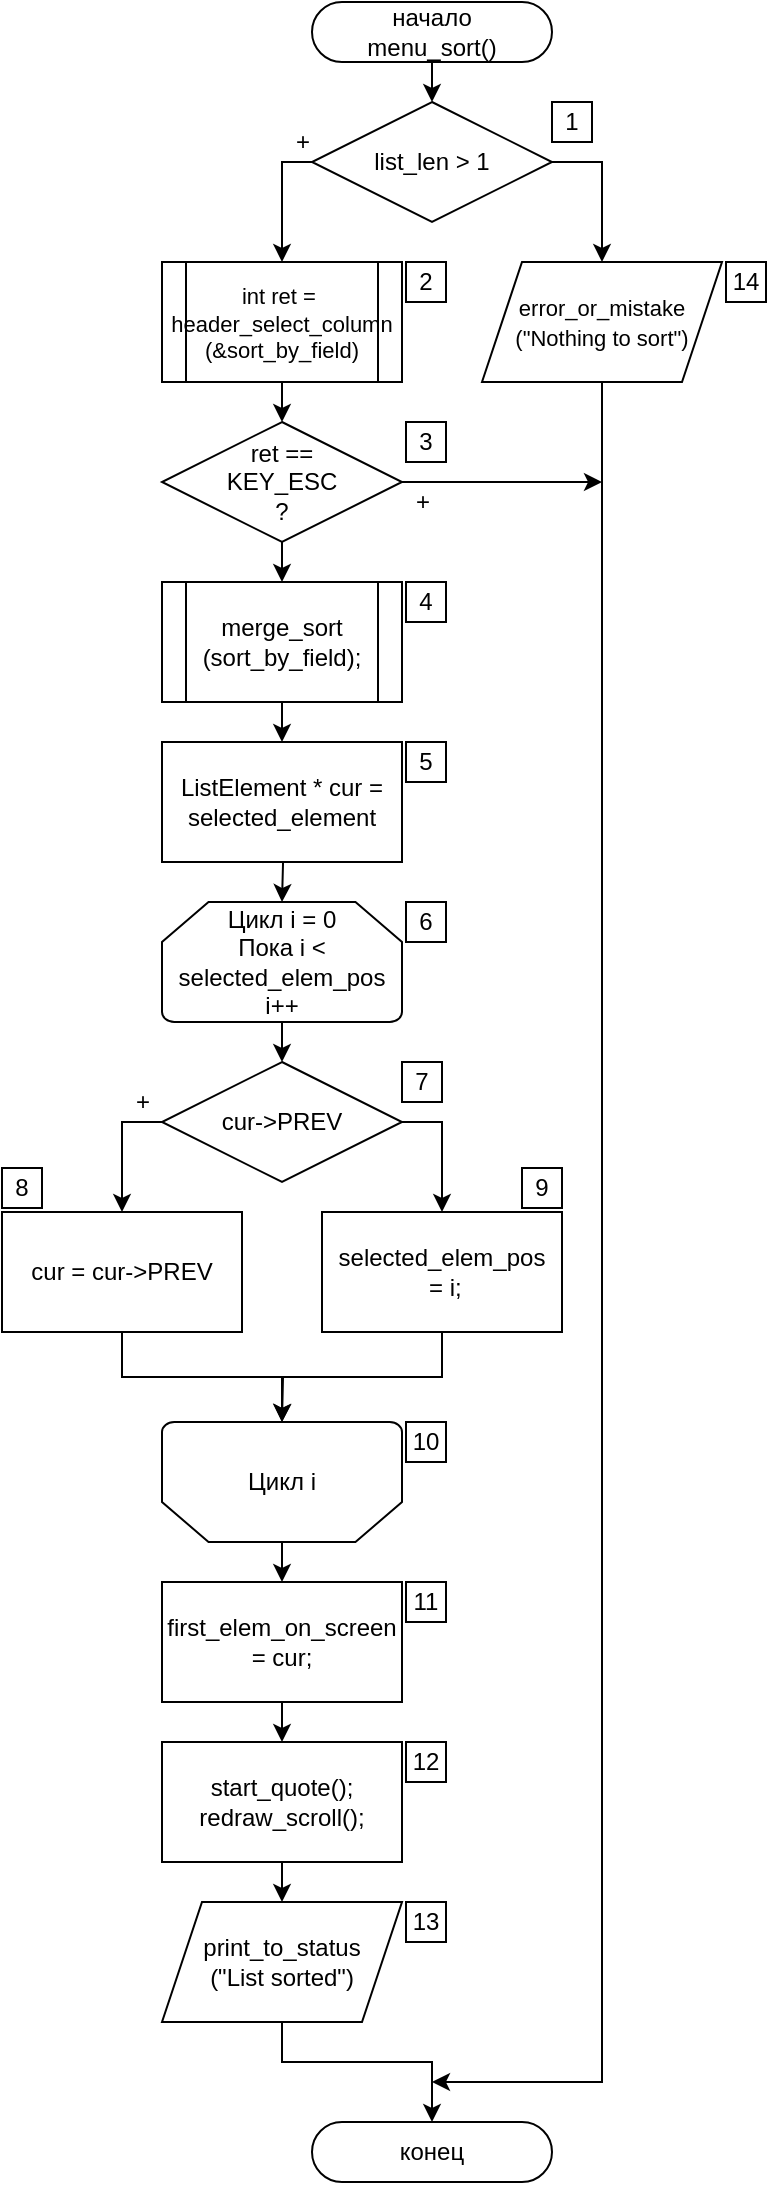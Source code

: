 <mxfile compressed="false" version="13.9.9" type="device">
  <diagram id="uBbau7ussQgPSl02ERnx" name="Page-1">
    <mxGraphModel dx="727" dy="507" grid="1" gridSize="10" guides="1" tooltips="1" connect="1" arrows="1" fold="1" page="1" pageScale="1" pageWidth="827" pageHeight="1169" math="0" shadow="0" extFonts="Permanent Marker^https://fonts.googleapis.com/css?family=Permanent+Marker">
      <root>
        <mxCell id="0" />
        <mxCell id="1" parent="0" />
        <mxCell id="85" value="начало&lt;br&gt;menu_sort()" style="rounded=1;whiteSpace=wrap;html=1;arcSize=50;" parent="1" vertex="1">
          <mxGeometry x="175" width="120" height="30" as="geometry" />
        </mxCell>
        <mxCell id="86" value="конец" style="rounded=1;whiteSpace=wrap;html=1;arcSize=50;" parent="1" vertex="1">
          <mxGeometry x="175" y="1060" width="120" height="30" as="geometry" />
        </mxCell>
        <mxCell id="FX5USpD3Y5UB3HsRMDVC-103" style="edgeStyle=orthogonalEdgeStyle;rounded=0;orthogonalLoop=1;jettySize=auto;html=1;exitX=0;exitY=0.5;exitDx=0;exitDy=0;entryX=0.5;entryY=0;entryDx=0;entryDy=0;" edge="1" parent="1" source="84" target="FX5USpD3Y5UB3HsRMDVC-100">
          <mxGeometry relative="1" as="geometry">
            <Array as="points">
              <mxPoint x="160" y="80" />
            </Array>
          </mxGeometry>
        </mxCell>
        <mxCell id="84" value="list_len &gt; 1" style="rhombus;whiteSpace=wrap;html=1;rounded=0;" parent="1" vertex="1">
          <mxGeometry x="175" y="50" width="120" height="60" as="geometry" />
        </mxCell>
        <mxCell id="82" value="start_quote();&lt;br&gt;redraw_scroll();" style="rounded=0;whiteSpace=wrap;html=1;" parent="1" vertex="1">
          <mxGeometry x="100" y="870" width="120" height="60" as="geometry" />
        </mxCell>
        <mxCell id="80" value="Цикл i = 0&lt;br&gt;Пока i &amp;lt; selected_elem_pos&lt;br&gt;i++" style="strokeWidth=1;html=1;shape=mxgraph.flowchart.loop_limit;whiteSpace=wrap;flipV=0;" parent="1" vertex="1">
          <mxGeometry x="100" y="450" width="120" height="60" as="geometry" />
        </mxCell>
        <mxCell id="NEWjkikj3mWQ4auYnJrf-129" style="edgeStyle=orthogonalEdgeStyle;rounded=0;orthogonalLoop=1;jettySize=auto;html=1;exitX=0.5;exitY=0;exitDx=0;exitDy=0;exitPerimeter=0;entryX=0.5;entryY=0;entryDx=0;entryDy=0;" parent="1" source="81" target="NEWjkikj3mWQ4auYnJrf-127" edge="1">
          <mxGeometry relative="1" as="geometry" />
        </mxCell>
        <mxCell id="81" value="Цикл i" style="strokeWidth=1;html=1;shape=mxgraph.flowchart.loop_limit;whiteSpace=wrap;flipV=1;" parent="1" vertex="1">
          <mxGeometry x="100" y="710" width="120" height="60" as="geometry" />
        </mxCell>
        <mxCell id="NEWjkikj3mWQ4auYnJrf-120" style="edgeStyle=orthogonalEdgeStyle;rounded=0;orthogonalLoop=1;jettySize=auto;html=1;exitX=0;exitY=0.5;exitDx=0;exitDy=0;entryX=0.5;entryY=0;entryDx=0;entryDy=0;" parent="1" source="79" target="78" edge="1">
          <mxGeometry relative="1" as="geometry" />
        </mxCell>
        <mxCell id="NEWjkikj3mWQ4auYnJrf-123" style="edgeStyle=orthogonalEdgeStyle;rounded=0;orthogonalLoop=1;jettySize=auto;html=1;exitX=1;exitY=0.5;exitDx=0;exitDy=0;entryX=0.5;entryY=0;entryDx=0;entryDy=0;" parent="1" source="79" target="77" edge="1">
          <mxGeometry relative="1" as="geometry" />
        </mxCell>
        <mxCell id="79" value="cur-&amp;gt;PREV" style="rhombus;whiteSpace=wrap;html=1;rounded=0;" parent="1" vertex="1">
          <mxGeometry x="100" y="530" width="120" height="60" as="geometry" />
        </mxCell>
        <mxCell id="NEWjkikj3mWQ4auYnJrf-122" style="edgeStyle=orthogonalEdgeStyle;rounded=0;orthogonalLoop=1;jettySize=auto;html=1;exitX=0.5;exitY=1;exitDx=0;exitDy=0;entryX=0.5;entryY=1;entryDx=0;entryDy=0;entryPerimeter=0;" parent="1" source="77" target="81" edge="1">
          <mxGeometry relative="1" as="geometry" />
        </mxCell>
        <mxCell id="77" value="&lt;font style=&quot;font-size: 12px&quot;&gt;selected_elem_pos&lt;br&gt;&amp;nbsp;= i;&lt;/font&gt;" style="rounded=0;whiteSpace=wrap;html=1;" parent="1" vertex="1">
          <mxGeometry x="180" y="605" width="120" height="60" as="geometry" />
        </mxCell>
        <mxCell id="NEWjkikj3mWQ4auYnJrf-124" style="edgeStyle=orthogonalEdgeStyle;rounded=0;orthogonalLoop=1;jettySize=auto;html=1;exitX=0.5;exitY=1;exitDx=0;exitDy=0;" parent="1" source="78" edge="1">
          <mxGeometry relative="1" as="geometry">
            <mxPoint x="160" y="710" as="targetPoint" />
          </mxGeometry>
        </mxCell>
        <mxCell id="78" value="cur = cur-&gt;PREV" style="rounded=0;whiteSpace=wrap;html=1;" parent="1" vertex="1">
          <mxGeometry x="20" y="605" width="120" height="60" as="geometry" />
        </mxCell>
        <mxCell id="92" style="edgeStyle=orthogonalEdgeStyle;rounded=0;orthogonalLoop=1;jettySize=auto;html=1;exitX=0.5;exitY=1;exitDx=0;exitDy=0;entryX=0.5;entryY=0;entryDx=0;entryDy=0;" parent="1" source="80" target="79" edge="1">
          <mxGeometry relative="1" as="geometry" />
        </mxCell>
        <mxCell id="-gNTLm-r7lpnNoVX5Ugm-108" style="edgeStyle=orthogonalEdgeStyle;rounded=0;orthogonalLoop=1;jettySize=auto;html=1;exitX=0.5;exitY=1;exitDx=0;exitDy=0;entryX=0.5;entryY=0;entryDx=0;entryDy=0;endSize=6;" parent="1" source="76" target="-gNTLm-r7lpnNoVX5Ugm-107" edge="1">
          <mxGeometry relative="1" as="geometry" />
        </mxCell>
        <mxCell id="76" value="merge_sort&lt;br&gt;(sort_by_field);" style="shape=process;whiteSpace=wrap;html=1;backgroundOutline=1;fontFamily=Helvetica;fontSize=12;fontColor=#000000;align=center;strokeColor=#000000;fillColor=#ffffff;" parent="1" vertex="1">
          <mxGeometry x="100" y="290" width="120" height="60" as="geometry" />
        </mxCell>
        <mxCell id="94" style="edgeStyle=orthogonalEdgeStyle;rounded=0;orthogonalLoop=1;jettySize=auto;html=1;exitX=0.5;exitY=1;exitDx=0;exitDy=0;entryX=0.5;entryY=0;entryDx=0;entryDy=0;" parent="1" target="80" edge="1">
          <mxGeometry relative="1" as="geometry">
            <mxPoint x="160" y="410" as="sourcePoint" />
          </mxGeometry>
        </mxCell>
        <mxCell id="-gNTLm-r7lpnNoVX5Ugm-100" style="edgeStyle=orthogonalEdgeStyle;rounded=0;orthogonalLoop=1;jettySize=auto;html=1;exitX=0.5;exitY=1;exitDx=0;exitDy=0;entryX=0.5;entryY=0;entryDx=0;entryDy=0;" parent="1" source="75" target="76" edge="1">
          <mxGeometry relative="1" as="geometry" />
        </mxCell>
        <mxCell id="FX5USpD3Y5UB3HsRMDVC-102" style="edgeStyle=orthogonalEdgeStyle;rounded=0;orthogonalLoop=1;jettySize=auto;html=1;exitX=1;exitY=0.5;exitDx=0;exitDy=0;" edge="1" parent="1" source="75">
          <mxGeometry relative="1" as="geometry">
            <mxPoint x="320" y="240" as="targetPoint" />
          </mxGeometry>
        </mxCell>
        <mxCell id="75" value="ret == &lt;br&gt;KEY_ESC&lt;br&gt;?" style="rhombus;whiteSpace=wrap;html=1;rounded=0;" parent="1" vertex="1">
          <mxGeometry x="100" y="210" width="120" height="60" as="geometry" />
        </mxCell>
        <mxCell id="95" style="edgeStyle=orthogonalEdgeStyle;rounded=0;orthogonalLoop=1;jettySize=auto;html=1;exitX=0.5;exitY=1;exitDx=0;exitDy=0;entryX=0.5;entryY=0;entryDx=0;entryDy=0;" parent="1" source="75" edge="1">
          <mxGeometry relative="1" as="geometry" />
        </mxCell>
        <mxCell id="-gNTLm-r7lpnNoVX5Ugm-106" style="edgeStyle=orthogonalEdgeStyle;rounded=0;orthogonalLoop=1;jettySize=auto;html=1;exitX=0.5;exitY=1;exitDx=0;exitDy=0;endSize=6;" parent="1" source="83" edge="1">
          <mxGeometry relative="1" as="geometry">
            <mxPoint x="235" y="1040" as="targetPoint" />
            <Array as="points">
              <mxPoint x="320" y="1040" />
            </Array>
          </mxGeometry>
        </mxCell>
        <mxCell id="83" value="&lt;font style=&quot;font-size: 11px&quot;&gt;error_or_mistake&lt;br&gt;(&quot;Nothing to sort&quot;)&lt;/font&gt;" style="shape=parallelogram;perimeter=parallelogramPerimeter;whiteSpace=wrap;html=1;fixedSize=1;fontFamily=Helvetica;fontSize=12;fontColor=#000000;align=center;strokeColor=#000000;fillColor=#ffffff;" parent="1" vertex="1">
          <mxGeometry x="260" y="130" width="120" height="60" as="geometry" />
        </mxCell>
        <mxCell id="99" style="edgeStyle=orthogonalEdgeStyle;rounded=0;orthogonalLoop=1;jettySize=auto;html=1;exitX=1;exitY=0.5;exitDx=0;exitDy=0;entryX=0.5;entryY=0;entryDx=0;entryDy=0;" parent="1" source="84" target="83" edge="1">
          <mxGeometry relative="1" as="geometry" />
        </mxCell>
        <mxCell id="100" style="edgeStyle=orthogonalEdgeStyle;rounded=0;orthogonalLoop=1;jettySize=auto;html=1;exitX=0.5;exitY=1;exitDx=0;exitDy=0;entryX=0.5;entryY=0;entryDx=0;entryDy=0;" parent="1" source="85" target="84" edge="1">
          <mxGeometry relative="1" as="geometry" />
        </mxCell>
        <mxCell id="-gNTLm-r7lpnNoVX5Ugm-105" style="edgeStyle=orthogonalEdgeStyle;rounded=0;orthogonalLoop=1;jettySize=auto;html=1;exitX=0.5;exitY=1;exitDx=0;exitDy=0;entryX=0.5;entryY=0;entryDx=0;entryDy=0;" parent="1" source="-gNTLm-r7lpnNoVX5Ugm-102" target="86" edge="1">
          <mxGeometry relative="1" as="geometry">
            <Array as="points">
              <mxPoint x="160" y="1030" />
              <mxPoint x="235" y="1030" />
            </Array>
          </mxGeometry>
        </mxCell>
        <mxCell id="-gNTLm-r7lpnNoVX5Ugm-102" value="&lt;span&gt;print_to_status&lt;br&gt;(&quot;List sorted&quot;)&lt;/span&gt;" style="shape=parallelogram;perimeter=parallelogramPerimeter;whiteSpace=wrap;html=1;fixedSize=1;" parent="1" vertex="1">
          <mxGeometry x="100" y="950" width="120" height="60" as="geometry" />
        </mxCell>
        <mxCell id="-gNTLm-r7lpnNoVX5Ugm-104" style="edgeStyle=orthogonalEdgeStyle;rounded=0;orthogonalLoop=1;jettySize=auto;html=1;exitX=0.5;exitY=1;exitDx=0;exitDy=0;entryX=0.5;entryY=0;entryDx=0;entryDy=0;" parent="1" source="82" target="-gNTLm-r7lpnNoVX5Ugm-102" edge="1">
          <mxGeometry relative="1" as="geometry">
            <Array as="points" />
            <mxPoint x="160" y="930" as="sourcePoint" />
            <mxPoint x="265" y="1010" as="targetPoint" />
          </mxGeometry>
        </mxCell>
        <mxCell id="-gNTLm-r7lpnNoVX5Ugm-107" value="ListElement * cur = selected_element" style="rounded=0;whiteSpace=wrap;html=1;" parent="1" vertex="1">
          <mxGeometry x="100" y="370" width="120" height="60" as="geometry" />
        </mxCell>
        <mxCell id="NEWjkikj3mWQ4auYnJrf-100" value="1" style="whiteSpace=wrap;html=1;aspect=fixed;" parent="1" vertex="1">
          <mxGeometry x="295" y="50" width="20" height="20" as="geometry" />
        </mxCell>
        <mxCell id="NEWjkikj3mWQ4auYnJrf-101" value="14" style="whiteSpace=wrap;html=1;aspect=fixed;" parent="1" vertex="1">
          <mxGeometry x="382" y="130" width="20" height="20" as="geometry" />
        </mxCell>
        <mxCell id="NEWjkikj3mWQ4auYnJrf-102" value="3" style="whiteSpace=wrap;html=1;aspect=fixed;" parent="1" vertex="1">
          <mxGeometry x="222" y="210" width="20" height="20" as="geometry" />
        </mxCell>
        <mxCell id="NEWjkikj3mWQ4auYnJrf-103" value="4" style="whiteSpace=wrap;html=1;aspect=fixed;" parent="1" vertex="1">
          <mxGeometry x="222" y="290" width="20" height="20" as="geometry" />
        </mxCell>
        <mxCell id="NEWjkikj3mWQ4auYnJrf-104" value="5" style="whiteSpace=wrap;html=1;aspect=fixed;" parent="1" vertex="1">
          <mxGeometry x="222" y="370" width="20" height="20" as="geometry" />
        </mxCell>
        <mxCell id="NEWjkikj3mWQ4auYnJrf-105" value="6" style="whiteSpace=wrap;html=1;aspect=fixed;" parent="1" vertex="1">
          <mxGeometry x="222" y="450" width="20" height="20" as="geometry" />
        </mxCell>
        <mxCell id="NEWjkikj3mWQ4auYnJrf-108" value="7" style="whiteSpace=wrap;html=1;aspect=fixed;" parent="1" vertex="1">
          <mxGeometry x="220" y="530" width="20" height="20" as="geometry" />
        </mxCell>
        <mxCell id="NEWjkikj3mWQ4auYnJrf-109" value="8" style="whiteSpace=wrap;html=1;aspect=fixed;" parent="1" vertex="1">
          <mxGeometry x="20" y="583" width="20" height="20" as="geometry" />
        </mxCell>
        <mxCell id="NEWjkikj3mWQ4auYnJrf-110" value="9" style="whiteSpace=wrap;html=1;aspect=fixed;" parent="1" vertex="1">
          <mxGeometry x="280" y="583" width="20" height="20" as="geometry" />
        </mxCell>
        <mxCell id="NEWjkikj3mWQ4auYnJrf-111" value="10" style="whiteSpace=wrap;html=1;aspect=fixed;" parent="1" vertex="1">
          <mxGeometry x="222" y="710" width="20" height="20" as="geometry" />
        </mxCell>
        <mxCell id="NEWjkikj3mWQ4auYnJrf-112" value="12" style="whiteSpace=wrap;html=1;aspect=fixed;" parent="1" vertex="1">
          <mxGeometry x="222" y="870" width="20" height="20" as="geometry" />
        </mxCell>
        <mxCell id="NEWjkikj3mWQ4auYnJrf-113" value="13" style="whiteSpace=wrap;html=1;aspect=fixed;" parent="1" vertex="1">
          <mxGeometry x="222" y="950" width="20" height="20" as="geometry" />
        </mxCell>
        <mxCell id="NEWjkikj3mWQ4auYnJrf-114" value="+" style="text;html=1;align=center;verticalAlign=middle;resizable=0;points=[];autosize=1;" parent="1" vertex="1">
          <mxGeometry x="160" y="60" width="20" height="20" as="geometry" />
        </mxCell>
        <mxCell id="NEWjkikj3mWQ4auYnJrf-117" value="+" style="text;html=1;align=center;verticalAlign=middle;resizable=0;points=[];autosize=1;" parent="1" vertex="1">
          <mxGeometry x="220" y="240" width="20" height="20" as="geometry" />
        </mxCell>
        <mxCell id="NEWjkikj3mWQ4auYnJrf-118" value="+" style="text;html=1;align=center;verticalAlign=middle;resizable=0;points=[];autosize=1;" parent="1" vertex="1">
          <mxGeometry x="80" y="540" width="20" height="20" as="geometry" />
        </mxCell>
        <mxCell id="NEWjkikj3mWQ4auYnJrf-130" style="edgeStyle=orthogonalEdgeStyle;rounded=0;orthogonalLoop=1;jettySize=auto;html=1;exitX=0.5;exitY=1;exitDx=0;exitDy=0;entryX=0.5;entryY=0;entryDx=0;entryDy=0;" parent="1" source="NEWjkikj3mWQ4auYnJrf-127" target="82" edge="1">
          <mxGeometry relative="1" as="geometry" />
        </mxCell>
        <mxCell id="NEWjkikj3mWQ4auYnJrf-127" value="first_elem_on_screen = cur;" style="rounded=0;whiteSpace=wrap;html=1;" parent="1" vertex="1">
          <mxGeometry x="100" y="790" width="120" height="60" as="geometry" />
        </mxCell>
        <mxCell id="NEWjkikj3mWQ4auYnJrf-128" value="11" style="whiteSpace=wrap;html=1;aspect=fixed;" parent="1" vertex="1">
          <mxGeometry x="222" y="790" width="20" height="20" as="geometry" />
        </mxCell>
        <mxCell id="FX5USpD3Y5UB3HsRMDVC-104" style="edgeStyle=orthogonalEdgeStyle;rounded=0;orthogonalLoop=1;jettySize=auto;html=1;exitX=0.5;exitY=1;exitDx=0;exitDy=0;entryX=0.5;entryY=0;entryDx=0;entryDy=0;" edge="1" parent="1" source="FX5USpD3Y5UB3HsRMDVC-100" target="75">
          <mxGeometry relative="1" as="geometry" />
        </mxCell>
        <mxCell id="FX5USpD3Y5UB3HsRMDVC-100" value="&lt;font style=&quot;font-size: 11px&quot;&gt;int ret =&amp;nbsp;&lt;br&gt;&lt;span&gt;header_select_column&lt;/span&gt;&lt;/font&gt;&lt;div style=&quot;font-size: 11px&quot;&gt;&lt;font style=&quot;font-size: 11px&quot;&gt;(&amp;amp;sort_by_field)&lt;/font&gt;&lt;/div&gt;" style="shape=process;whiteSpace=wrap;html=1;backgroundOutline=1;" vertex="1" parent="1">
          <mxGeometry x="100" y="130" width="120" height="60" as="geometry" />
        </mxCell>
        <mxCell id="FX5USpD3Y5UB3HsRMDVC-105" value="2" style="whiteSpace=wrap;html=1;aspect=fixed;" vertex="1" parent="1">
          <mxGeometry x="222" y="130" width="20" height="20" as="geometry" />
        </mxCell>
      </root>
    </mxGraphModel>
  </diagram>
</mxfile>
